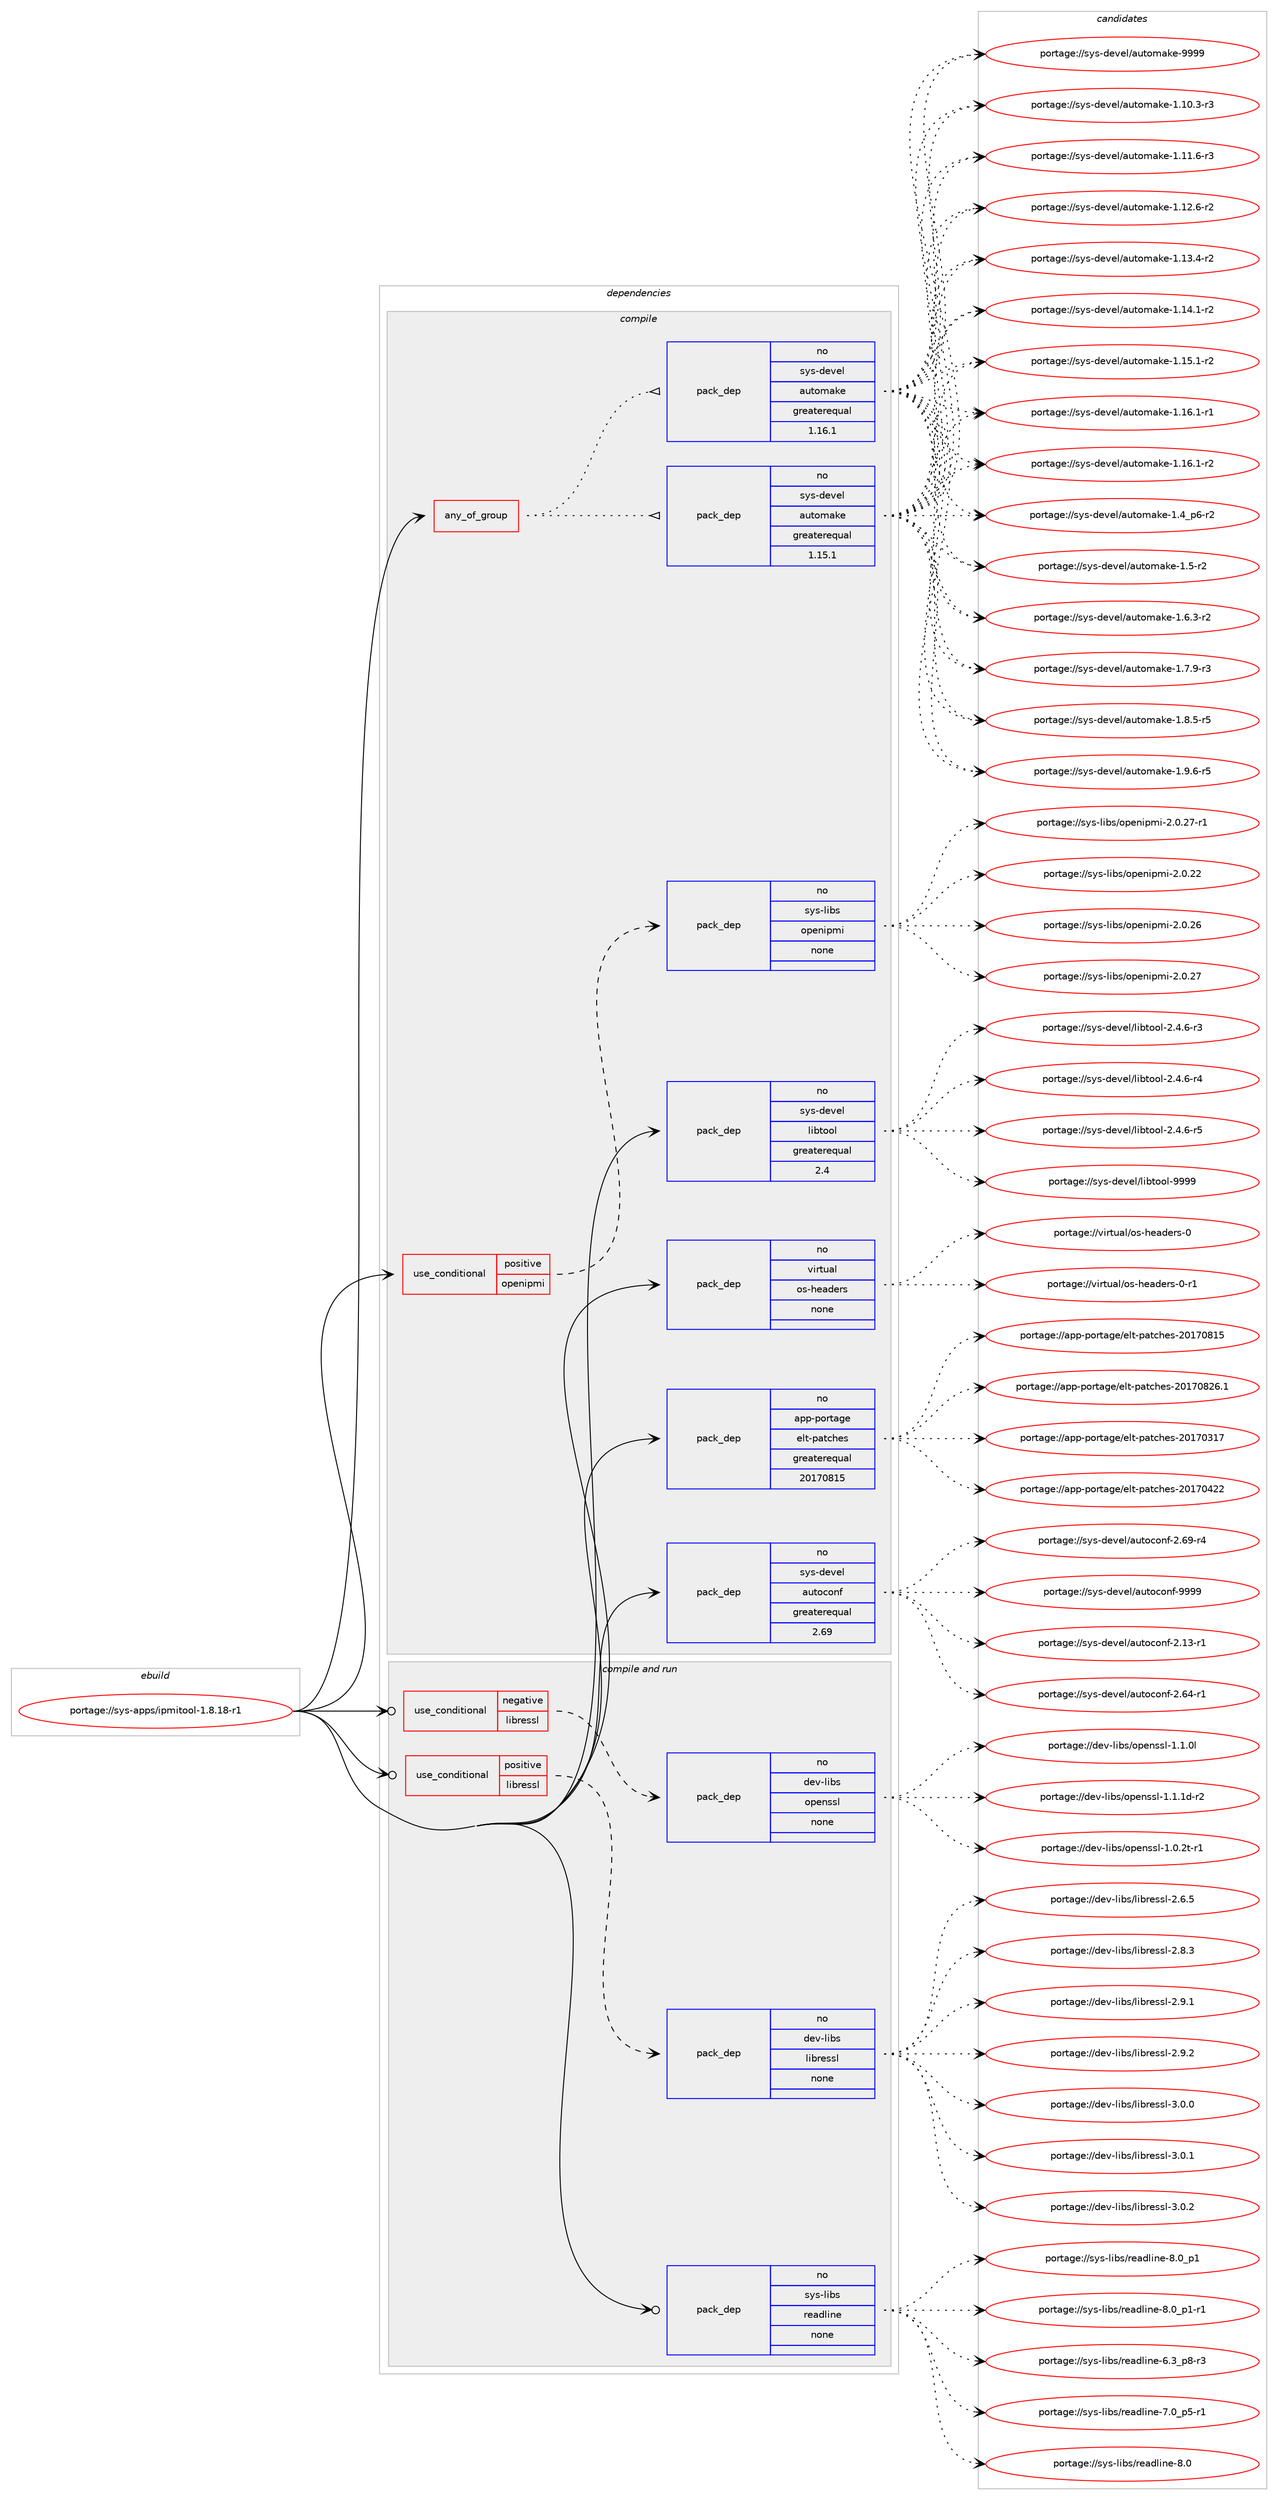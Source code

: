 digraph prolog {

# *************
# Graph options
# *************

newrank=true;
concentrate=true;
compound=true;
graph [rankdir=LR,fontname=Helvetica,fontsize=10,ranksep=1.5];#, ranksep=2.5, nodesep=0.2];
edge  [arrowhead=vee];
node  [fontname=Helvetica,fontsize=10];

# **********
# The ebuild
# **********

subgraph cluster_leftcol {
color=gray;
rank=same;
label=<<i>ebuild</i>>;
id [label="portage://sys-apps/ipmitool-1.8.18-r1", color=red, width=4, href="../sys-apps/ipmitool-1.8.18-r1.svg"];
}

# ****************
# The dependencies
# ****************

subgraph cluster_midcol {
color=gray;
label=<<i>dependencies</i>>;
subgraph cluster_compile {
fillcolor="#eeeeee";
style=filled;
label=<<i>compile</i>>;
subgraph any6614 {
dependency408752 [label=<<TABLE BORDER="0" CELLBORDER="1" CELLSPACING="0" CELLPADDING="4"><TR><TD CELLPADDING="10">any_of_group</TD></TR></TABLE>>, shape=none, color=red];subgraph pack302552 {
dependency408753 [label=<<TABLE BORDER="0" CELLBORDER="1" CELLSPACING="0" CELLPADDING="4" WIDTH="220"><TR><TD ROWSPAN="6" CELLPADDING="30">pack_dep</TD></TR><TR><TD WIDTH="110">no</TD></TR><TR><TD>sys-devel</TD></TR><TR><TD>automake</TD></TR><TR><TD>greaterequal</TD></TR><TR><TD>1.16.1</TD></TR></TABLE>>, shape=none, color=blue];
}
dependency408752:e -> dependency408753:w [weight=20,style="dotted",arrowhead="oinv"];
subgraph pack302553 {
dependency408754 [label=<<TABLE BORDER="0" CELLBORDER="1" CELLSPACING="0" CELLPADDING="4" WIDTH="220"><TR><TD ROWSPAN="6" CELLPADDING="30">pack_dep</TD></TR><TR><TD WIDTH="110">no</TD></TR><TR><TD>sys-devel</TD></TR><TR><TD>automake</TD></TR><TR><TD>greaterequal</TD></TR><TR><TD>1.15.1</TD></TR></TABLE>>, shape=none, color=blue];
}
dependency408752:e -> dependency408754:w [weight=20,style="dotted",arrowhead="oinv"];
}
id:e -> dependency408752:w [weight=20,style="solid",arrowhead="vee"];
subgraph cond99368 {
dependency408755 [label=<<TABLE BORDER="0" CELLBORDER="1" CELLSPACING="0" CELLPADDING="4"><TR><TD ROWSPAN="3" CELLPADDING="10">use_conditional</TD></TR><TR><TD>positive</TD></TR><TR><TD>openipmi</TD></TR></TABLE>>, shape=none, color=red];
subgraph pack302554 {
dependency408756 [label=<<TABLE BORDER="0" CELLBORDER="1" CELLSPACING="0" CELLPADDING="4" WIDTH="220"><TR><TD ROWSPAN="6" CELLPADDING="30">pack_dep</TD></TR><TR><TD WIDTH="110">no</TD></TR><TR><TD>sys-libs</TD></TR><TR><TD>openipmi</TD></TR><TR><TD>none</TD></TR><TR><TD></TD></TR></TABLE>>, shape=none, color=blue];
}
dependency408755:e -> dependency408756:w [weight=20,style="dashed",arrowhead="vee"];
}
id:e -> dependency408755:w [weight=20,style="solid",arrowhead="vee"];
subgraph pack302555 {
dependency408757 [label=<<TABLE BORDER="0" CELLBORDER="1" CELLSPACING="0" CELLPADDING="4" WIDTH="220"><TR><TD ROWSPAN="6" CELLPADDING="30">pack_dep</TD></TR><TR><TD WIDTH="110">no</TD></TR><TR><TD>app-portage</TD></TR><TR><TD>elt-patches</TD></TR><TR><TD>greaterequal</TD></TR><TR><TD>20170815</TD></TR></TABLE>>, shape=none, color=blue];
}
id:e -> dependency408757:w [weight=20,style="solid",arrowhead="vee"];
subgraph pack302556 {
dependency408758 [label=<<TABLE BORDER="0" CELLBORDER="1" CELLSPACING="0" CELLPADDING="4" WIDTH="220"><TR><TD ROWSPAN="6" CELLPADDING="30">pack_dep</TD></TR><TR><TD WIDTH="110">no</TD></TR><TR><TD>sys-devel</TD></TR><TR><TD>autoconf</TD></TR><TR><TD>greaterequal</TD></TR><TR><TD>2.69</TD></TR></TABLE>>, shape=none, color=blue];
}
id:e -> dependency408758:w [weight=20,style="solid",arrowhead="vee"];
subgraph pack302557 {
dependency408759 [label=<<TABLE BORDER="0" CELLBORDER="1" CELLSPACING="0" CELLPADDING="4" WIDTH="220"><TR><TD ROWSPAN="6" CELLPADDING="30">pack_dep</TD></TR><TR><TD WIDTH="110">no</TD></TR><TR><TD>sys-devel</TD></TR><TR><TD>libtool</TD></TR><TR><TD>greaterequal</TD></TR><TR><TD>2.4</TD></TR></TABLE>>, shape=none, color=blue];
}
id:e -> dependency408759:w [weight=20,style="solid",arrowhead="vee"];
subgraph pack302558 {
dependency408760 [label=<<TABLE BORDER="0" CELLBORDER="1" CELLSPACING="0" CELLPADDING="4" WIDTH="220"><TR><TD ROWSPAN="6" CELLPADDING="30">pack_dep</TD></TR><TR><TD WIDTH="110">no</TD></TR><TR><TD>virtual</TD></TR><TR><TD>os-headers</TD></TR><TR><TD>none</TD></TR><TR><TD></TD></TR></TABLE>>, shape=none, color=blue];
}
id:e -> dependency408760:w [weight=20,style="solid",arrowhead="vee"];
}
subgraph cluster_compileandrun {
fillcolor="#eeeeee";
style=filled;
label=<<i>compile and run</i>>;
subgraph cond99369 {
dependency408761 [label=<<TABLE BORDER="0" CELLBORDER="1" CELLSPACING="0" CELLPADDING="4"><TR><TD ROWSPAN="3" CELLPADDING="10">use_conditional</TD></TR><TR><TD>negative</TD></TR><TR><TD>libressl</TD></TR></TABLE>>, shape=none, color=red];
subgraph pack302559 {
dependency408762 [label=<<TABLE BORDER="0" CELLBORDER="1" CELLSPACING="0" CELLPADDING="4" WIDTH="220"><TR><TD ROWSPAN="6" CELLPADDING="30">pack_dep</TD></TR><TR><TD WIDTH="110">no</TD></TR><TR><TD>dev-libs</TD></TR><TR><TD>openssl</TD></TR><TR><TD>none</TD></TR><TR><TD></TD></TR></TABLE>>, shape=none, color=blue];
}
dependency408761:e -> dependency408762:w [weight=20,style="dashed",arrowhead="vee"];
}
id:e -> dependency408761:w [weight=20,style="solid",arrowhead="odotvee"];
subgraph cond99370 {
dependency408763 [label=<<TABLE BORDER="0" CELLBORDER="1" CELLSPACING="0" CELLPADDING="4"><TR><TD ROWSPAN="3" CELLPADDING="10">use_conditional</TD></TR><TR><TD>positive</TD></TR><TR><TD>libressl</TD></TR></TABLE>>, shape=none, color=red];
subgraph pack302560 {
dependency408764 [label=<<TABLE BORDER="0" CELLBORDER="1" CELLSPACING="0" CELLPADDING="4" WIDTH="220"><TR><TD ROWSPAN="6" CELLPADDING="30">pack_dep</TD></TR><TR><TD WIDTH="110">no</TD></TR><TR><TD>dev-libs</TD></TR><TR><TD>libressl</TD></TR><TR><TD>none</TD></TR><TR><TD></TD></TR></TABLE>>, shape=none, color=blue];
}
dependency408763:e -> dependency408764:w [weight=20,style="dashed",arrowhead="vee"];
}
id:e -> dependency408763:w [weight=20,style="solid",arrowhead="odotvee"];
subgraph pack302561 {
dependency408765 [label=<<TABLE BORDER="0" CELLBORDER="1" CELLSPACING="0" CELLPADDING="4" WIDTH="220"><TR><TD ROWSPAN="6" CELLPADDING="30">pack_dep</TD></TR><TR><TD WIDTH="110">no</TD></TR><TR><TD>sys-libs</TD></TR><TR><TD>readline</TD></TR><TR><TD>none</TD></TR><TR><TD></TD></TR></TABLE>>, shape=none, color=blue];
}
id:e -> dependency408765:w [weight=20,style="solid",arrowhead="odotvee"];
}
subgraph cluster_run {
fillcolor="#eeeeee";
style=filled;
label=<<i>run</i>>;
}
}

# **************
# The candidates
# **************

subgraph cluster_choices {
rank=same;
color=gray;
label=<<i>candidates</i>>;

subgraph choice302552 {
color=black;
nodesep=1;
choiceportage11512111545100101118101108479711711611110997107101454946494846514511451 [label="portage://sys-devel/automake-1.10.3-r3", color=red, width=4,href="../sys-devel/automake-1.10.3-r3.svg"];
choiceportage11512111545100101118101108479711711611110997107101454946494946544511451 [label="portage://sys-devel/automake-1.11.6-r3", color=red, width=4,href="../sys-devel/automake-1.11.6-r3.svg"];
choiceportage11512111545100101118101108479711711611110997107101454946495046544511450 [label="portage://sys-devel/automake-1.12.6-r2", color=red, width=4,href="../sys-devel/automake-1.12.6-r2.svg"];
choiceportage11512111545100101118101108479711711611110997107101454946495146524511450 [label="portage://sys-devel/automake-1.13.4-r2", color=red, width=4,href="../sys-devel/automake-1.13.4-r2.svg"];
choiceportage11512111545100101118101108479711711611110997107101454946495246494511450 [label="portage://sys-devel/automake-1.14.1-r2", color=red, width=4,href="../sys-devel/automake-1.14.1-r2.svg"];
choiceportage11512111545100101118101108479711711611110997107101454946495346494511450 [label="portage://sys-devel/automake-1.15.1-r2", color=red, width=4,href="../sys-devel/automake-1.15.1-r2.svg"];
choiceportage11512111545100101118101108479711711611110997107101454946495446494511449 [label="portage://sys-devel/automake-1.16.1-r1", color=red, width=4,href="../sys-devel/automake-1.16.1-r1.svg"];
choiceportage11512111545100101118101108479711711611110997107101454946495446494511450 [label="portage://sys-devel/automake-1.16.1-r2", color=red, width=4,href="../sys-devel/automake-1.16.1-r2.svg"];
choiceportage115121115451001011181011084797117116111109971071014549465295112544511450 [label="portage://sys-devel/automake-1.4_p6-r2", color=red, width=4,href="../sys-devel/automake-1.4_p6-r2.svg"];
choiceportage11512111545100101118101108479711711611110997107101454946534511450 [label="portage://sys-devel/automake-1.5-r2", color=red, width=4,href="../sys-devel/automake-1.5-r2.svg"];
choiceportage115121115451001011181011084797117116111109971071014549465446514511450 [label="portage://sys-devel/automake-1.6.3-r2", color=red, width=4,href="../sys-devel/automake-1.6.3-r2.svg"];
choiceportage115121115451001011181011084797117116111109971071014549465546574511451 [label="portage://sys-devel/automake-1.7.9-r3", color=red, width=4,href="../sys-devel/automake-1.7.9-r3.svg"];
choiceportage115121115451001011181011084797117116111109971071014549465646534511453 [label="portage://sys-devel/automake-1.8.5-r5", color=red, width=4,href="../sys-devel/automake-1.8.5-r5.svg"];
choiceportage115121115451001011181011084797117116111109971071014549465746544511453 [label="portage://sys-devel/automake-1.9.6-r5", color=red, width=4,href="../sys-devel/automake-1.9.6-r5.svg"];
choiceportage115121115451001011181011084797117116111109971071014557575757 [label="portage://sys-devel/automake-9999", color=red, width=4,href="../sys-devel/automake-9999.svg"];
dependency408753:e -> choiceportage11512111545100101118101108479711711611110997107101454946494846514511451:w [style=dotted,weight="100"];
dependency408753:e -> choiceportage11512111545100101118101108479711711611110997107101454946494946544511451:w [style=dotted,weight="100"];
dependency408753:e -> choiceportage11512111545100101118101108479711711611110997107101454946495046544511450:w [style=dotted,weight="100"];
dependency408753:e -> choiceportage11512111545100101118101108479711711611110997107101454946495146524511450:w [style=dotted,weight="100"];
dependency408753:e -> choiceportage11512111545100101118101108479711711611110997107101454946495246494511450:w [style=dotted,weight="100"];
dependency408753:e -> choiceportage11512111545100101118101108479711711611110997107101454946495346494511450:w [style=dotted,weight="100"];
dependency408753:e -> choiceportage11512111545100101118101108479711711611110997107101454946495446494511449:w [style=dotted,weight="100"];
dependency408753:e -> choiceportage11512111545100101118101108479711711611110997107101454946495446494511450:w [style=dotted,weight="100"];
dependency408753:e -> choiceportage115121115451001011181011084797117116111109971071014549465295112544511450:w [style=dotted,weight="100"];
dependency408753:e -> choiceportage11512111545100101118101108479711711611110997107101454946534511450:w [style=dotted,weight="100"];
dependency408753:e -> choiceportage115121115451001011181011084797117116111109971071014549465446514511450:w [style=dotted,weight="100"];
dependency408753:e -> choiceportage115121115451001011181011084797117116111109971071014549465546574511451:w [style=dotted,weight="100"];
dependency408753:e -> choiceportage115121115451001011181011084797117116111109971071014549465646534511453:w [style=dotted,weight="100"];
dependency408753:e -> choiceportage115121115451001011181011084797117116111109971071014549465746544511453:w [style=dotted,weight="100"];
dependency408753:e -> choiceportage115121115451001011181011084797117116111109971071014557575757:w [style=dotted,weight="100"];
}
subgraph choice302553 {
color=black;
nodesep=1;
choiceportage11512111545100101118101108479711711611110997107101454946494846514511451 [label="portage://sys-devel/automake-1.10.3-r3", color=red, width=4,href="../sys-devel/automake-1.10.3-r3.svg"];
choiceportage11512111545100101118101108479711711611110997107101454946494946544511451 [label="portage://sys-devel/automake-1.11.6-r3", color=red, width=4,href="../sys-devel/automake-1.11.6-r3.svg"];
choiceportage11512111545100101118101108479711711611110997107101454946495046544511450 [label="portage://sys-devel/automake-1.12.6-r2", color=red, width=4,href="../sys-devel/automake-1.12.6-r2.svg"];
choiceportage11512111545100101118101108479711711611110997107101454946495146524511450 [label="portage://sys-devel/automake-1.13.4-r2", color=red, width=4,href="../sys-devel/automake-1.13.4-r2.svg"];
choiceportage11512111545100101118101108479711711611110997107101454946495246494511450 [label="portage://sys-devel/automake-1.14.1-r2", color=red, width=4,href="../sys-devel/automake-1.14.1-r2.svg"];
choiceportage11512111545100101118101108479711711611110997107101454946495346494511450 [label="portage://sys-devel/automake-1.15.1-r2", color=red, width=4,href="../sys-devel/automake-1.15.1-r2.svg"];
choiceportage11512111545100101118101108479711711611110997107101454946495446494511449 [label="portage://sys-devel/automake-1.16.1-r1", color=red, width=4,href="../sys-devel/automake-1.16.1-r1.svg"];
choiceportage11512111545100101118101108479711711611110997107101454946495446494511450 [label="portage://sys-devel/automake-1.16.1-r2", color=red, width=4,href="../sys-devel/automake-1.16.1-r2.svg"];
choiceportage115121115451001011181011084797117116111109971071014549465295112544511450 [label="portage://sys-devel/automake-1.4_p6-r2", color=red, width=4,href="../sys-devel/automake-1.4_p6-r2.svg"];
choiceportage11512111545100101118101108479711711611110997107101454946534511450 [label="portage://sys-devel/automake-1.5-r2", color=red, width=4,href="../sys-devel/automake-1.5-r2.svg"];
choiceportage115121115451001011181011084797117116111109971071014549465446514511450 [label="portage://sys-devel/automake-1.6.3-r2", color=red, width=4,href="../sys-devel/automake-1.6.3-r2.svg"];
choiceportage115121115451001011181011084797117116111109971071014549465546574511451 [label="portage://sys-devel/automake-1.7.9-r3", color=red, width=4,href="../sys-devel/automake-1.7.9-r3.svg"];
choiceportage115121115451001011181011084797117116111109971071014549465646534511453 [label="portage://sys-devel/automake-1.8.5-r5", color=red, width=4,href="../sys-devel/automake-1.8.5-r5.svg"];
choiceportage115121115451001011181011084797117116111109971071014549465746544511453 [label="portage://sys-devel/automake-1.9.6-r5", color=red, width=4,href="../sys-devel/automake-1.9.6-r5.svg"];
choiceportage115121115451001011181011084797117116111109971071014557575757 [label="portage://sys-devel/automake-9999", color=red, width=4,href="../sys-devel/automake-9999.svg"];
dependency408754:e -> choiceportage11512111545100101118101108479711711611110997107101454946494846514511451:w [style=dotted,weight="100"];
dependency408754:e -> choiceportage11512111545100101118101108479711711611110997107101454946494946544511451:w [style=dotted,weight="100"];
dependency408754:e -> choiceportage11512111545100101118101108479711711611110997107101454946495046544511450:w [style=dotted,weight="100"];
dependency408754:e -> choiceportage11512111545100101118101108479711711611110997107101454946495146524511450:w [style=dotted,weight="100"];
dependency408754:e -> choiceportage11512111545100101118101108479711711611110997107101454946495246494511450:w [style=dotted,weight="100"];
dependency408754:e -> choiceportage11512111545100101118101108479711711611110997107101454946495346494511450:w [style=dotted,weight="100"];
dependency408754:e -> choiceportage11512111545100101118101108479711711611110997107101454946495446494511449:w [style=dotted,weight="100"];
dependency408754:e -> choiceportage11512111545100101118101108479711711611110997107101454946495446494511450:w [style=dotted,weight="100"];
dependency408754:e -> choiceportage115121115451001011181011084797117116111109971071014549465295112544511450:w [style=dotted,weight="100"];
dependency408754:e -> choiceportage11512111545100101118101108479711711611110997107101454946534511450:w [style=dotted,weight="100"];
dependency408754:e -> choiceportage115121115451001011181011084797117116111109971071014549465446514511450:w [style=dotted,weight="100"];
dependency408754:e -> choiceportage115121115451001011181011084797117116111109971071014549465546574511451:w [style=dotted,weight="100"];
dependency408754:e -> choiceportage115121115451001011181011084797117116111109971071014549465646534511453:w [style=dotted,weight="100"];
dependency408754:e -> choiceportage115121115451001011181011084797117116111109971071014549465746544511453:w [style=dotted,weight="100"];
dependency408754:e -> choiceportage115121115451001011181011084797117116111109971071014557575757:w [style=dotted,weight="100"];
}
subgraph choice302554 {
color=black;
nodesep=1;
choiceportage11512111545108105981154711111210111010511210910545504648465050 [label="portage://sys-libs/openipmi-2.0.22", color=red, width=4,href="../sys-libs/openipmi-2.0.22.svg"];
choiceportage11512111545108105981154711111210111010511210910545504648465054 [label="portage://sys-libs/openipmi-2.0.26", color=red, width=4,href="../sys-libs/openipmi-2.0.26.svg"];
choiceportage11512111545108105981154711111210111010511210910545504648465055 [label="portage://sys-libs/openipmi-2.0.27", color=red, width=4,href="../sys-libs/openipmi-2.0.27.svg"];
choiceportage115121115451081059811547111112101110105112109105455046484650554511449 [label="portage://sys-libs/openipmi-2.0.27-r1", color=red, width=4,href="../sys-libs/openipmi-2.0.27-r1.svg"];
dependency408756:e -> choiceportage11512111545108105981154711111210111010511210910545504648465050:w [style=dotted,weight="100"];
dependency408756:e -> choiceportage11512111545108105981154711111210111010511210910545504648465054:w [style=dotted,weight="100"];
dependency408756:e -> choiceportage11512111545108105981154711111210111010511210910545504648465055:w [style=dotted,weight="100"];
dependency408756:e -> choiceportage115121115451081059811547111112101110105112109105455046484650554511449:w [style=dotted,weight="100"];
}
subgraph choice302555 {
color=black;
nodesep=1;
choiceportage97112112451121111141169710310147101108116451129711699104101115455048495548514955 [label="portage://app-portage/elt-patches-20170317", color=red, width=4,href="../app-portage/elt-patches-20170317.svg"];
choiceportage97112112451121111141169710310147101108116451129711699104101115455048495548525050 [label="portage://app-portage/elt-patches-20170422", color=red, width=4,href="../app-portage/elt-patches-20170422.svg"];
choiceportage97112112451121111141169710310147101108116451129711699104101115455048495548564953 [label="portage://app-portage/elt-patches-20170815", color=red, width=4,href="../app-portage/elt-patches-20170815.svg"];
choiceportage971121124511211111411697103101471011081164511297116991041011154550484955485650544649 [label="portage://app-portage/elt-patches-20170826.1", color=red, width=4,href="../app-portage/elt-patches-20170826.1.svg"];
dependency408757:e -> choiceportage97112112451121111141169710310147101108116451129711699104101115455048495548514955:w [style=dotted,weight="100"];
dependency408757:e -> choiceportage97112112451121111141169710310147101108116451129711699104101115455048495548525050:w [style=dotted,weight="100"];
dependency408757:e -> choiceportage97112112451121111141169710310147101108116451129711699104101115455048495548564953:w [style=dotted,weight="100"];
dependency408757:e -> choiceportage971121124511211111411697103101471011081164511297116991041011154550484955485650544649:w [style=dotted,weight="100"];
}
subgraph choice302556 {
color=black;
nodesep=1;
choiceportage1151211154510010111810110847971171161119911111010245504649514511449 [label="portage://sys-devel/autoconf-2.13-r1", color=red, width=4,href="../sys-devel/autoconf-2.13-r1.svg"];
choiceportage1151211154510010111810110847971171161119911111010245504654524511449 [label="portage://sys-devel/autoconf-2.64-r1", color=red, width=4,href="../sys-devel/autoconf-2.64-r1.svg"];
choiceportage1151211154510010111810110847971171161119911111010245504654574511452 [label="portage://sys-devel/autoconf-2.69-r4", color=red, width=4,href="../sys-devel/autoconf-2.69-r4.svg"];
choiceportage115121115451001011181011084797117116111991111101024557575757 [label="portage://sys-devel/autoconf-9999", color=red, width=4,href="../sys-devel/autoconf-9999.svg"];
dependency408758:e -> choiceportage1151211154510010111810110847971171161119911111010245504649514511449:w [style=dotted,weight="100"];
dependency408758:e -> choiceportage1151211154510010111810110847971171161119911111010245504654524511449:w [style=dotted,weight="100"];
dependency408758:e -> choiceportage1151211154510010111810110847971171161119911111010245504654574511452:w [style=dotted,weight="100"];
dependency408758:e -> choiceportage115121115451001011181011084797117116111991111101024557575757:w [style=dotted,weight="100"];
}
subgraph choice302557 {
color=black;
nodesep=1;
choiceportage1151211154510010111810110847108105981161111111084550465246544511451 [label="portage://sys-devel/libtool-2.4.6-r3", color=red, width=4,href="../sys-devel/libtool-2.4.6-r3.svg"];
choiceportage1151211154510010111810110847108105981161111111084550465246544511452 [label="portage://sys-devel/libtool-2.4.6-r4", color=red, width=4,href="../sys-devel/libtool-2.4.6-r4.svg"];
choiceportage1151211154510010111810110847108105981161111111084550465246544511453 [label="portage://sys-devel/libtool-2.4.6-r5", color=red, width=4,href="../sys-devel/libtool-2.4.6-r5.svg"];
choiceportage1151211154510010111810110847108105981161111111084557575757 [label="portage://sys-devel/libtool-9999", color=red, width=4,href="../sys-devel/libtool-9999.svg"];
dependency408759:e -> choiceportage1151211154510010111810110847108105981161111111084550465246544511451:w [style=dotted,weight="100"];
dependency408759:e -> choiceportage1151211154510010111810110847108105981161111111084550465246544511452:w [style=dotted,weight="100"];
dependency408759:e -> choiceportage1151211154510010111810110847108105981161111111084550465246544511453:w [style=dotted,weight="100"];
dependency408759:e -> choiceportage1151211154510010111810110847108105981161111111084557575757:w [style=dotted,weight="100"];
}
subgraph choice302558 {
color=black;
nodesep=1;
choiceportage118105114116117971084711111545104101971001011141154548 [label="portage://virtual/os-headers-0", color=red, width=4,href="../virtual/os-headers-0.svg"];
choiceportage1181051141161179710847111115451041019710010111411545484511449 [label="portage://virtual/os-headers-0-r1", color=red, width=4,href="../virtual/os-headers-0-r1.svg"];
dependency408760:e -> choiceportage118105114116117971084711111545104101971001011141154548:w [style=dotted,weight="100"];
dependency408760:e -> choiceportage1181051141161179710847111115451041019710010111411545484511449:w [style=dotted,weight="100"];
}
subgraph choice302559 {
color=black;
nodesep=1;
choiceportage1001011184510810598115471111121011101151151084549464846501164511449 [label="portage://dev-libs/openssl-1.0.2t-r1", color=red, width=4,href="../dev-libs/openssl-1.0.2t-r1.svg"];
choiceportage100101118451081059811547111112101110115115108454946494648108 [label="portage://dev-libs/openssl-1.1.0l", color=red, width=4,href="../dev-libs/openssl-1.1.0l.svg"];
choiceportage1001011184510810598115471111121011101151151084549464946491004511450 [label="portage://dev-libs/openssl-1.1.1d-r2", color=red, width=4,href="../dev-libs/openssl-1.1.1d-r2.svg"];
dependency408762:e -> choiceportage1001011184510810598115471111121011101151151084549464846501164511449:w [style=dotted,weight="100"];
dependency408762:e -> choiceportage100101118451081059811547111112101110115115108454946494648108:w [style=dotted,weight="100"];
dependency408762:e -> choiceportage1001011184510810598115471111121011101151151084549464946491004511450:w [style=dotted,weight="100"];
}
subgraph choice302560 {
color=black;
nodesep=1;
choiceportage10010111845108105981154710810598114101115115108455046544653 [label="portage://dev-libs/libressl-2.6.5", color=red, width=4,href="../dev-libs/libressl-2.6.5.svg"];
choiceportage10010111845108105981154710810598114101115115108455046564651 [label="portage://dev-libs/libressl-2.8.3", color=red, width=4,href="../dev-libs/libressl-2.8.3.svg"];
choiceportage10010111845108105981154710810598114101115115108455046574649 [label="portage://dev-libs/libressl-2.9.1", color=red, width=4,href="../dev-libs/libressl-2.9.1.svg"];
choiceportage10010111845108105981154710810598114101115115108455046574650 [label="portage://dev-libs/libressl-2.9.2", color=red, width=4,href="../dev-libs/libressl-2.9.2.svg"];
choiceportage10010111845108105981154710810598114101115115108455146484648 [label="portage://dev-libs/libressl-3.0.0", color=red, width=4,href="../dev-libs/libressl-3.0.0.svg"];
choiceportage10010111845108105981154710810598114101115115108455146484649 [label="portage://dev-libs/libressl-3.0.1", color=red, width=4,href="../dev-libs/libressl-3.0.1.svg"];
choiceportage10010111845108105981154710810598114101115115108455146484650 [label="portage://dev-libs/libressl-3.0.2", color=red, width=4,href="../dev-libs/libressl-3.0.2.svg"];
dependency408764:e -> choiceportage10010111845108105981154710810598114101115115108455046544653:w [style=dotted,weight="100"];
dependency408764:e -> choiceportage10010111845108105981154710810598114101115115108455046564651:w [style=dotted,weight="100"];
dependency408764:e -> choiceportage10010111845108105981154710810598114101115115108455046574649:w [style=dotted,weight="100"];
dependency408764:e -> choiceportage10010111845108105981154710810598114101115115108455046574650:w [style=dotted,weight="100"];
dependency408764:e -> choiceportage10010111845108105981154710810598114101115115108455146484648:w [style=dotted,weight="100"];
dependency408764:e -> choiceportage10010111845108105981154710810598114101115115108455146484649:w [style=dotted,weight="100"];
dependency408764:e -> choiceportage10010111845108105981154710810598114101115115108455146484650:w [style=dotted,weight="100"];
}
subgraph choice302561 {
color=black;
nodesep=1;
choiceportage115121115451081059811547114101971001081051101014554465195112564511451 [label="portage://sys-libs/readline-6.3_p8-r3", color=red, width=4,href="../sys-libs/readline-6.3_p8-r3.svg"];
choiceportage115121115451081059811547114101971001081051101014555464895112534511449 [label="portage://sys-libs/readline-7.0_p5-r1", color=red, width=4,href="../sys-libs/readline-7.0_p5-r1.svg"];
choiceportage1151211154510810598115471141019710010810511010145564648 [label="portage://sys-libs/readline-8.0", color=red, width=4,href="../sys-libs/readline-8.0.svg"];
choiceportage11512111545108105981154711410197100108105110101455646489511249 [label="portage://sys-libs/readline-8.0_p1", color=red, width=4,href="../sys-libs/readline-8.0_p1.svg"];
choiceportage115121115451081059811547114101971001081051101014556464895112494511449 [label="portage://sys-libs/readline-8.0_p1-r1", color=red, width=4,href="../sys-libs/readline-8.0_p1-r1.svg"];
dependency408765:e -> choiceportage115121115451081059811547114101971001081051101014554465195112564511451:w [style=dotted,weight="100"];
dependency408765:e -> choiceportage115121115451081059811547114101971001081051101014555464895112534511449:w [style=dotted,weight="100"];
dependency408765:e -> choiceportage1151211154510810598115471141019710010810511010145564648:w [style=dotted,weight="100"];
dependency408765:e -> choiceportage11512111545108105981154711410197100108105110101455646489511249:w [style=dotted,weight="100"];
dependency408765:e -> choiceportage115121115451081059811547114101971001081051101014556464895112494511449:w [style=dotted,weight="100"];
}
}

}
